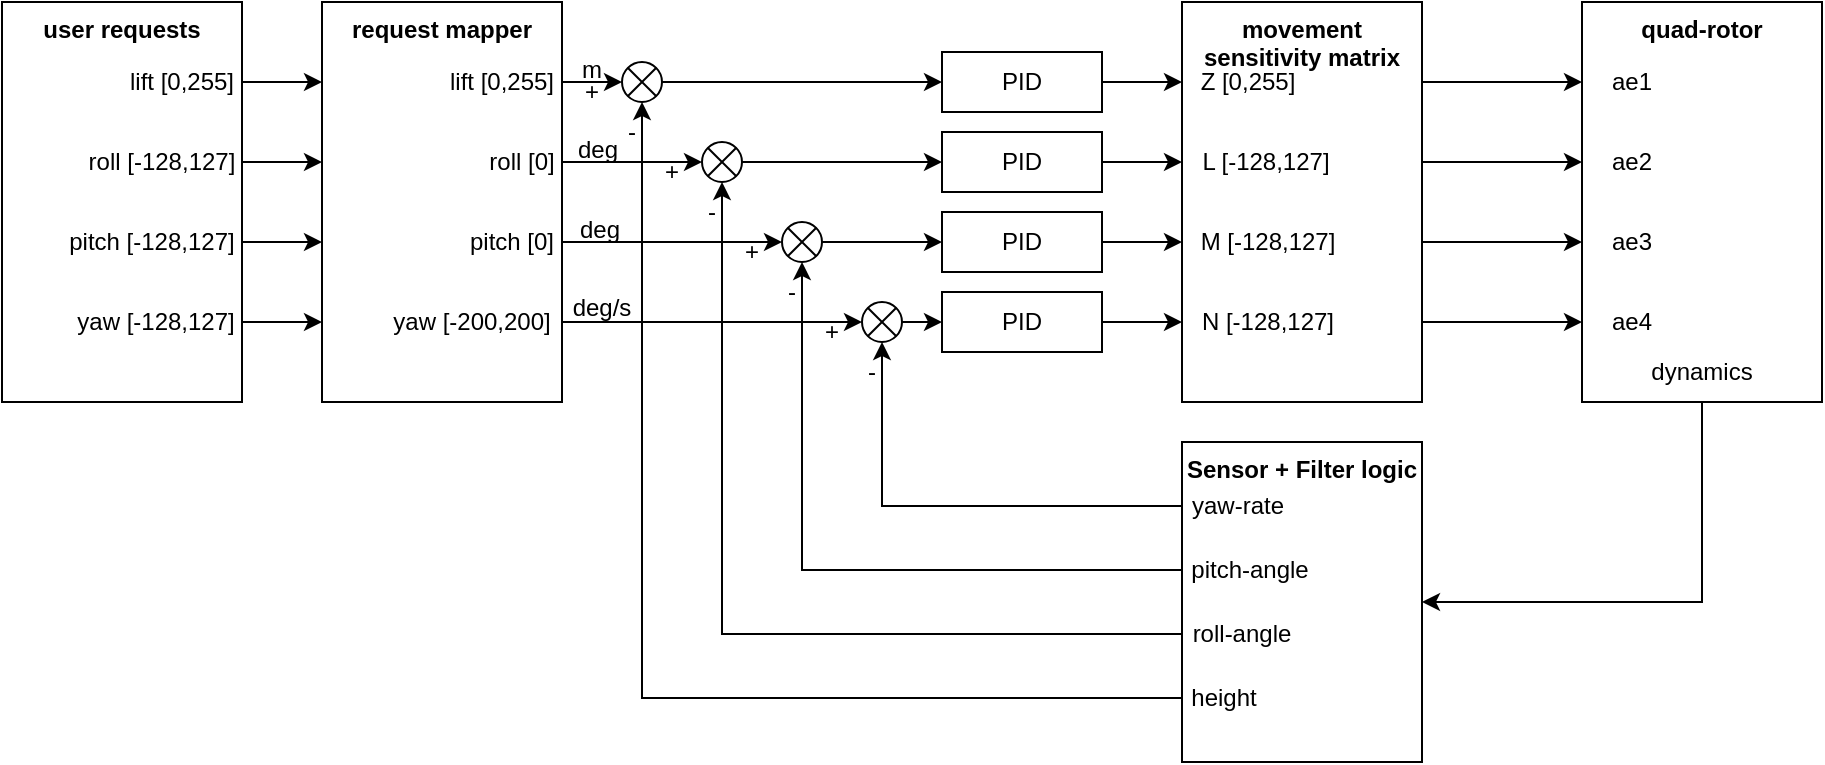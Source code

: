 <mxfile version="24.0.1" type="github">
  <diagram name="Page-1" id="hZ3t9H2E8VO1mtVpyjtV">
    <mxGraphModel dx="2308" dy="568" grid="1" gridSize="10" guides="1" tooltips="1" connect="1" arrows="1" fold="1" page="1" pageScale="1" pageWidth="827" pageHeight="1169" math="0" shadow="0">
      <root>
        <mxCell id="0" />
        <mxCell id="1" parent="0" />
        <mxCell id="fYLcf-kdNEW1kGe0mM0h-1" value="&lt;b&gt;movement sensitivity matrix&lt;/b&gt;" style="rounded=0;whiteSpace=wrap;html=1;verticalAlign=top;points=[[0,0,0,0,0],[0,0.2,0,0,0],[0,0.4,0,0,0],[0,0.6,0,0,0],[0,0.8,0,0,0],[0,1,0,0,0],[0.25,0,0,0,0],[0.25,1,0,0,0],[0.5,0,0,0,0],[0.5,1,0,0,0],[0.75,0,0,0,0],[0.75,1,0,0,0],[1,0,0,0,0],[1,0.2,0,0,0],[1,0.4,0,0,0],[1,0.6,0,0,0],[1,0.8,0,0,0],[1,1,0,0,0]];" parent="1" vertex="1">
          <mxGeometry x="440" y="120" width="120" height="200" as="geometry" />
        </mxCell>
        <mxCell id="fYLcf-kdNEW1kGe0mM0h-2" value="&lt;b&gt;quad-rotor&lt;/b&gt;" style="rounded=0;whiteSpace=wrap;html=1;verticalAlign=top;points=[[0,0,0,0,0],[0,0.2,0,0,0],[0,0.4,0,0,0],[0,0.6,0,0,0],[0,0.8,0,0,0],[0,1,0,0,0],[0.25,0,0,0,0],[0.25,1,0,0,0],[0.5,0,0,0,0],[0.5,1,0,0,0],[0.75,0,0,0,0],[0.75,1,0,0,0],[1,0,0,0,0],[1,0.2,0,0,0],[1,0.4,0,0,0],[1,0.6,0,0,0],[1,0.8,0,0,0],[1,1,0,0,0]];" parent="1" vertex="1">
          <mxGeometry x="640" y="120" width="120" height="200" as="geometry" />
        </mxCell>
        <mxCell id="fYLcf-kdNEW1kGe0mM0h-3" style="edgeStyle=orthogonalEdgeStyle;rounded=0;orthogonalLoop=1;jettySize=auto;html=1;exitX=1;exitY=0.2;exitDx=0;exitDy=0;exitPerimeter=0;entryX=0;entryY=0.2;entryDx=0;entryDy=0;entryPerimeter=0;" parent="1" source="fYLcf-kdNEW1kGe0mM0h-1" target="fYLcf-kdNEW1kGe0mM0h-2" edge="1">
          <mxGeometry relative="1" as="geometry" />
        </mxCell>
        <mxCell id="fYLcf-kdNEW1kGe0mM0h-4" style="edgeStyle=orthogonalEdgeStyle;rounded=0;orthogonalLoop=1;jettySize=auto;html=1;exitX=1;exitY=0.4;exitDx=0;exitDy=0;exitPerimeter=0;entryX=0;entryY=0.4;entryDx=0;entryDy=0;entryPerimeter=0;" parent="1" source="fYLcf-kdNEW1kGe0mM0h-1" target="fYLcf-kdNEW1kGe0mM0h-2" edge="1">
          <mxGeometry relative="1" as="geometry" />
        </mxCell>
        <mxCell id="fYLcf-kdNEW1kGe0mM0h-5" style="edgeStyle=orthogonalEdgeStyle;rounded=0;orthogonalLoop=1;jettySize=auto;html=1;exitX=1;exitY=0.6;exitDx=0;exitDy=0;exitPerimeter=0;entryX=0;entryY=0.6;entryDx=0;entryDy=0;entryPerimeter=0;" parent="1" source="fYLcf-kdNEW1kGe0mM0h-1" target="fYLcf-kdNEW1kGe0mM0h-2" edge="1">
          <mxGeometry relative="1" as="geometry" />
        </mxCell>
        <mxCell id="fYLcf-kdNEW1kGe0mM0h-6" style="edgeStyle=orthogonalEdgeStyle;rounded=0;orthogonalLoop=1;jettySize=auto;html=1;exitX=1;exitY=0.8;exitDx=0;exitDy=0;exitPerimeter=0;entryX=0;entryY=0.8;entryDx=0;entryDy=0;entryPerimeter=0;" parent="1" source="fYLcf-kdNEW1kGe0mM0h-1" target="fYLcf-kdNEW1kGe0mM0h-2" edge="1">
          <mxGeometry relative="1" as="geometry" />
        </mxCell>
        <mxCell id="fYLcf-kdNEW1kGe0mM0h-8" value="ae1" style="text;strokeColor=none;align=center;fillColor=none;html=1;verticalAlign=middle;whiteSpace=wrap;rounded=0;" parent="1" vertex="1">
          <mxGeometry x="650" y="150" width="30" height="20" as="geometry" />
        </mxCell>
        <mxCell id="fYLcf-kdNEW1kGe0mM0h-13" value="ae2" style="text;strokeColor=none;align=center;fillColor=none;html=1;verticalAlign=middle;whiteSpace=wrap;rounded=0;" parent="1" vertex="1">
          <mxGeometry x="650" y="190" width="30" height="20" as="geometry" />
        </mxCell>
        <mxCell id="fYLcf-kdNEW1kGe0mM0h-14" value="ae3" style="text;strokeColor=none;align=center;fillColor=none;html=1;verticalAlign=middle;whiteSpace=wrap;rounded=0;" parent="1" vertex="1">
          <mxGeometry x="650" y="230" width="30" height="20" as="geometry" />
        </mxCell>
        <mxCell id="fYLcf-kdNEW1kGe0mM0h-15" value="ae4" style="text;strokeColor=none;align=center;fillColor=none;html=1;verticalAlign=middle;whiteSpace=wrap;rounded=0;" parent="1" vertex="1">
          <mxGeometry x="650" y="270" width="30" height="20" as="geometry" />
        </mxCell>
        <mxCell id="fYLcf-kdNEW1kGe0mM0h-16" value="Z  [0,255]" style="text;strokeColor=none;align=center;fillColor=none;html=1;verticalAlign=middle;whiteSpace=wrap;rounded=0;" parent="1" vertex="1">
          <mxGeometry x="448" y="150" width="50" height="20" as="geometry" />
        </mxCell>
        <mxCell id="fYLcf-kdNEW1kGe0mM0h-21" value="L [-128,127]" style="text;strokeColor=none;align=center;fillColor=none;html=1;verticalAlign=middle;whiteSpace=wrap;rounded=0;" parent="1" vertex="1">
          <mxGeometry x="447" y="190" width="70" height="20" as="geometry" />
        </mxCell>
        <mxCell id="fYLcf-kdNEW1kGe0mM0h-22" value="M [-128,127]" style="text;strokeColor=none;align=center;fillColor=none;html=1;verticalAlign=middle;whiteSpace=wrap;rounded=0;" parent="1" vertex="1">
          <mxGeometry x="443" y="230" width="80" height="20" as="geometry" />
        </mxCell>
        <mxCell id="fYLcf-kdNEW1kGe0mM0h-23" value="N [-128,127]" style="text;strokeColor=none;align=center;fillColor=none;html=1;verticalAlign=middle;whiteSpace=wrap;rounded=0;" parent="1" vertex="1">
          <mxGeometry x="443" y="270" width="80" height="20" as="geometry" />
        </mxCell>
        <mxCell id="A4wL7fljG0z75UjcC-ws-9" style="edgeStyle=orthogonalEdgeStyle;rounded=0;orthogonalLoop=1;jettySize=auto;html=1;exitX=1;exitY=0.5;exitDx=0;exitDy=0;exitPerimeter=0;entryX=0;entryY=0.5;entryDx=0;entryDy=0;" edge="1" parent="1" source="fYLcf-kdNEW1kGe0mM0h-24" target="A4wL7fljG0z75UjcC-ws-7">
          <mxGeometry relative="1" as="geometry" />
        </mxCell>
        <mxCell id="fYLcf-kdNEW1kGe0mM0h-24" value="" style="verticalLabelPosition=bottom;verticalAlign=top;html=1;shape=mxgraph.flowchart.or;" parent="1" vertex="1">
          <mxGeometry x="280" y="270" width="20" height="20" as="geometry" />
        </mxCell>
        <mxCell id="fYLcf-kdNEW1kGe0mM0h-31" value="dynamics" style="text;strokeColor=none;align=center;fillColor=none;html=1;verticalAlign=middle;whiteSpace=wrap;rounded=0;movable=1;resizable=1;rotatable=1;deletable=1;editable=1;locked=0;connectable=1;" parent="1" vertex="1">
          <mxGeometry x="685" y="295" width="30" height="20" as="geometry" />
        </mxCell>
        <mxCell id="fYLcf-kdNEW1kGe0mM0h-37" value="&lt;b&gt;request mapper&lt;/b&gt;" style="rounded=0;whiteSpace=wrap;html=1;verticalAlign=top;points=[[0,0,0,0,0],[0,0.2,0,0,0],[0,0.4,0,0,0],[0,0.6,0,0,0],[0,0.8,0,0,0],[0,1,0,0,0],[0.25,0,0,0,0],[0.25,1,0,0,0],[0.5,0,0,0,0],[0.5,1,0,0,0],[0.75,0,0,0,0],[0.75,1,0,0,0],[1,0,0,0,0],[1,0.2,0,0,0],[1,0.4,0,0,0],[1,0.6,0,0,0],[1,0.8,0,0,0],[1,1,0,0,0]];" parent="1" vertex="1">
          <mxGeometry x="10" y="120" width="120" height="200" as="geometry" />
        </mxCell>
        <mxCell id="fYLcf-kdNEW1kGe0mM0h-38" value="&lt;b&gt;user requests&lt;/b&gt;" style="rounded=0;whiteSpace=wrap;html=1;verticalAlign=top;points=[[0,0,0,0,0],[0,0.2,0,0,0],[0,0.4,0,0,0],[0,0.6,0,0,0],[0,0.8,0,0,0],[0,1,0,0,0],[0.25,0,0,0,0],[0.25,1,0,0,0],[0.5,0,0,0,0],[0.5,1,0,0,0],[0.75,0,0,0,0],[0.75,1,0,0,0],[1,0,0,0,0],[1,0.2,0,0,0],[1,0.4,0,0,0],[1,0.6,0,0,0],[1,0.8,0,0,0],[1,1,0,0,0]];" parent="1" vertex="1">
          <mxGeometry x="-150" y="120" width="120" height="200" as="geometry" />
        </mxCell>
        <mxCell id="fYLcf-kdNEW1kGe0mM0h-40" style="edgeStyle=orthogonalEdgeStyle;rounded=0;orthogonalLoop=1;jettySize=auto;html=1;exitX=1;exitY=0.8;exitDx=0;exitDy=0;exitPerimeter=0;entryX=0;entryY=0.5;entryDx=0;entryDy=0;entryPerimeter=0;" parent="1" source="fYLcf-kdNEW1kGe0mM0h-37" target="fYLcf-kdNEW1kGe0mM0h-24" edge="1">
          <mxGeometry relative="1" as="geometry" />
        </mxCell>
        <mxCell id="fYLcf-kdNEW1kGe0mM0h-51" style="edgeStyle=orthogonalEdgeStyle;rounded=0;orthogonalLoop=1;jettySize=auto;html=1;exitX=1;exitY=0.2;exitDx=0;exitDy=0;exitPerimeter=0;entryX=0;entryY=0.2;entryDx=0;entryDy=0;entryPerimeter=0;" parent="1" source="fYLcf-kdNEW1kGe0mM0h-38" target="fYLcf-kdNEW1kGe0mM0h-37" edge="1">
          <mxGeometry relative="1" as="geometry" />
        </mxCell>
        <mxCell id="fYLcf-kdNEW1kGe0mM0h-54" style="edgeStyle=orthogonalEdgeStyle;rounded=0;orthogonalLoop=1;jettySize=auto;html=1;exitX=1;exitY=0.4;exitDx=0;exitDy=0;exitPerimeter=0;entryX=0;entryY=0.4;entryDx=0;entryDy=0;entryPerimeter=0;" parent="1" source="fYLcf-kdNEW1kGe0mM0h-38" target="fYLcf-kdNEW1kGe0mM0h-37" edge="1">
          <mxGeometry relative="1" as="geometry" />
        </mxCell>
        <mxCell id="fYLcf-kdNEW1kGe0mM0h-55" style="edgeStyle=orthogonalEdgeStyle;rounded=0;orthogonalLoop=1;jettySize=auto;html=1;exitX=1;exitY=0.6;exitDx=0;exitDy=0;exitPerimeter=0;entryX=0;entryY=0.6;entryDx=0;entryDy=0;entryPerimeter=0;" parent="1" source="fYLcf-kdNEW1kGe0mM0h-38" target="fYLcf-kdNEW1kGe0mM0h-37" edge="1">
          <mxGeometry relative="1" as="geometry" />
        </mxCell>
        <mxCell id="fYLcf-kdNEW1kGe0mM0h-56" style="edgeStyle=orthogonalEdgeStyle;rounded=0;orthogonalLoop=1;jettySize=auto;html=1;exitX=1;exitY=0.8;exitDx=0;exitDy=0;exitPerimeter=0;entryX=0;entryY=0.8;entryDx=0;entryDy=0;entryPerimeter=0;" parent="1" source="fYLcf-kdNEW1kGe0mM0h-38" target="fYLcf-kdNEW1kGe0mM0h-37" edge="1">
          <mxGeometry relative="1" as="geometry" />
        </mxCell>
        <mxCell id="fYLcf-kdNEW1kGe0mM0h-58" value="-" style="text;strokeColor=none;align=center;fillColor=none;html=1;verticalAlign=middle;whiteSpace=wrap;rounded=0;" parent="1" vertex="1">
          <mxGeometry x="280" y="300" width="10" height="10" as="geometry" />
        </mxCell>
        <mxCell id="fYLcf-kdNEW1kGe0mM0h-59" value="+" style="text;strokeColor=none;align=center;fillColor=none;html=1;verticalAlign=middle;whiteSpace=wrap;rounded=0;" parent="1" vertex="1">
          <mxGeometry x="260" y="280" width="10" height="10" as="geometry" />
        </mxCell>
        <mxCell id="A4wL7fljG0z75UjcC-ws-7" value="PID" style="rounded=0;whiteSpace=wrap;html=1;verticalAlign=middle;" vertex="1" parent="1">
          <mxGeometry x="320" y="265" width="80" height="30" as="geometry" />
        </mxCell>
        <mxCell id="A4wL7fljG0z75UjcC-ws-10" style="edgeStyle=orthogonalEdgeStyle;rounded=0;orthogonalLoop=1;jettySize=auto;html=1;exitX=1;exitY=0.5;exitDx=0;exitDy=0;entryX=0;entryY=0.8;entryDx=0;entryDy=0;entryPerimeter=0;" edge="1" parent="1" source="A4wL7fljG0z75UjcC-ws-7" target="fYLcf-kdNEW1kGe0mM0h-1">
          <mxGeometry relative="1" as="geometry" />
        </mxCell>
        <mxCell id="A4wL7fljG0z75UjcC-ws-11" value="PID" style="rounded=0;whiteSpace=wrap;html=1;verticalAlign=middle;" vertex="1" parent="1">
          <mxGeometry x="320" y="225" width="80" height="30" as="geometry" />
        </mxCell>
        <mxCell id="A4wL7fljG0z75UjcC-ws-12" value="PID" style="rounded=0;whiteSpace=wrap;html=1;verticalAlign=middle;" vertex="1" parent="1">
          <mxGeometry x="320" y="185" width="80" height="30" as="geometry" />
        </mxCell>
        <mxCell id="A4wL7fljG0z75UjcC-ws-13" value="PID" style="rounded=0;whiteSpace=wrap;html=1;verticalAlign=middle;" vertex="1" parent="1">
          <mxGeometry x="320" y="145" width="80" height="30" as="geometry" />
        </mxCell>
        <mxCell id="A4wL7fljG0z75UjcC-ws-14" style="edgeStyle=orthogonalEdgeStyle;rounded=0;orthogonalLoop=1;jettySize=auto;html=1;exitX=1;exitY=0.5;exitDx=0;exitDy=0;entryX=0;entryY=0.2;entryDx=0;entryDy=0;entryPerimeter=0;" edge="1" parent="1" source="A4wL7fljG0z75UjcC-ws-13" target="fYLcf-kdNEW1kGe0mM0h-1">
          <mxGeometry relative="1" as="geometry" />
        </mxCell>
        <mxCell id="A4wL7fljG0z75UjcC-ws-15" style="edgeStyle=orthogonalEdgeStyle;rounded=0;orthogonalLoop=1;jettySize=auto;html=1;exitX=1;exitY=0.5;exitDx=0;exitDy=0;entryX=0;entryY=0.4;entryDx=0;entryDy=0;entryPerimeter=0;" edge="1" parent="1" source="A4wL7fljG0z75UjcC-ws-12" target="fYLcf-kdNEW1kGe0mM0h-1">
          <mxGeometry relative="1" as="geometry" />
        </mxCell>
        <mxCell id="A4wL7fljG0z75UjcC-ws-16" style="edgeStyle=orthogonalEdgeStyle;rounded=0;orthogonalLoop=1;jettySize=auto;html=1;exitX=1;exitY=0.5;exitDx=0;exitDy=0;entryX=0;entryY=0.6;entryDx=0;entryDy=0;entryPerimeter=0;" edge="1" parent="1" source="A4wL7fljG0z75UjcC-ws-11" target="fYLcf-kdNEW1kGe0mM0h-1">
          <mxGeometry relative="1" as="geometry" />
        </mxCell>
        <mxCell id="A4wL7fljG0z75UjcC-ws-31" style="edgeStyle=orthogonalEdgeStyle;rounded=0;orthogonalLoop=1;jettySize=auto;html=1;exitX=1;exitY=0.5;exitDx=0;exitDy=0;exitPerimeter=0;entryX=0;entryY=0.5;entryDx=0;entryDy=0;" edge="1" parent="1" source="A4wL7fljG0z75UjcC-ws-17" target="A4wL7fljG0z75UjcC-ws-11">
          <mxGeometry relative="1" as="geometry" />
        </mxCell>
        <mxCell id="A4wL7fljG0z75UjcC-ws-17" value="" style="verticalLabelPosition=bottom;verticalAlign=top;html=1;shape=mxgraph.flowchart.or;" vertex="1" parent="1">
          <mxGeometry x="240" y="230" width="20" height="20" as="geometry" />
        </mxCell>
        <mxCell id="A4wL7fljG0z75UjcC-ws-18" value="-" style="text;strokeColor=none;align=center;fillColor=none;html=1;verticalAlign=middle;whiteSpace=wrap;rounded=0;" vertex="1" parent="1">
          <mxGeometry x="240" y="260" width="10" height="10" as="geometry" />
        </mxCell>
        <mxCell id="A4wL7fljG0z75UjcC-ws-19" value="+" style="text;strokeColor=none;align=center;fillColor=none;html=1;verticalAlign=middle;whiteSpace=wrap;rounded=0;" vertex="1" parent="1">
          <mxGeometry x="220" y="240" width="10" height="10" as="geometry" />
        </mxCell>
        <mxCell id="A4wL7fljG0z75UjcC-ws-30" style="edgeStyle=orthogonalEdgeStyle;rounded=0;orthogonalLoop=1;jettySize=auto;html=1;exitX=1;exitY=0.5;exitDx=0;exitDy=0;exitPerimeter=0;entryX=0;entryY=0.5;entryDx=0;entryDy=0;" edge="1" parent="1" source="A4wL7fljG0z75UjcC-ws-20" target="A4wL7fljG0z75UjcC-ws-12">
          <mxGeometry relative="1" as="geometry" />
        </mxCell>
        <mxCell id="A4wL7fljG0z75UjcC-ws-20" value="" style="verticalLabelPosition=bottom;verticalAlign=top;html=1;shape=mxgraph.flowchart.or;" vertex="1" parent="1">
          <mxGeometry x="200" y="190" width="20" height="20" as="geometry" />
        </mxCell>
        <mxCell id="A4wL7fljG0z75UjcC-ws-21" value="-" style="text;strokeColor=none;align=center;fillColor=none;html=1;verticalAlign=middle;whiteSpace=wrap;rounded=0;" vertex="1" parent="1">
          <mxGeometry x="200" y="220" width="10" height="10" as="geometry" />
        </mxCell>
        <mxCell id="A4wL7fljG0z75UjcC-ws-22" value="+" style="text;strokeColor=none;align=center;fillColor=none;html=1;verticalAlign=middle;whiteSpace=wrap;rounded=0;" vertex="1" parent="1">
          <mxGeometry x="180" y="200" width="10" height="10" as="geometry" />
        </mxCell>
        <mxCell id="A4wL7fljG0z75UjcC-ws-29" style="edgeStyle=orthogonalEdgeStyle;rounded=0;orthogonalLoop=1;jettySize=auto;html=1;exitX=1;exitY=0.5;exitDx=0;exitDy=0;exitPerimeter=0;entryX=0;entryY=0.5;entryDx=0;entryDy=0;" edge="1" parent="1" source="A4wL7fljG0z75UjcC-ws-23" target="A4wL7fljG0z75UjcC-ws-13">
          <mxGeometry relative="1" as="geometry" />
        </mxCell>
        <mxCell id="A4wL7fljG0z75UjcC-ws-23" value="" style="verticalLabelPosition=bottom;verticalAlign=top;html=1;shape=mxgraph.flowchart.or;" vertex="1" parent="1">
          <mxGeometry x="160" y="150" width="20" height="20" as="geometry" />
        </mxCell>
        <mxCell id="A4wL7fljG0z75UjcC-ws-24" value="-" style="text;strokeColor=none;align=center;fillColor=none;html=1;verticalAlign=middle;whiteSpace=wrap;rounded=0;" vertex="1" parent="1">
          <mxGeometry x="160" y="180" width="10" height="10" as="geometry" />
        </mxCell>
        <mxCell id="A4wL7fljG0z75UjcC-ws-25" value="+" style="text;strokeColor=none;align=center;fillColor=none;html=1;verticalAlign=middle;whiteSpace=wrap;rounded=0;" vertex="1" parent="1">
          <mxGeometry x="140" y="160" width="10" height="10" as="geometry" />
        </mxCell>
        <mxCell id="A4wL7fljG0z75UjcC-ws-26" style="edgeStyle=orthogonalEdgeStyle;rounded=0;orthogonalLoop=1;jettySize=auto;html=1;exitX=1;exitY=0.2;exitDx=0;exitDy=0;exitPerimeter=0;entryX=0;entryY=0.5;entryDx=0;entryDy=0;entryPerimeter=0;" edge="1" parent="1" source="fYLcf-kdNEW1kGe0mM0h-37" target="A4wL7fljG0z75UjcC-ws-23">
          <mxGeometry relative="1" as="geometry" />
        </mxCell>
        <mxCell id="A4wL7fljG0z75UjcC-ws-27" style="edgeStyle=orthogonalEdgeStyle;rounded=0;orthogonalLoop=1;jettySize=auto;html=1;exitX=1;exitY=0.4;exitDx=0;exitDy=0;exitPerimeter=0;entryX=0;entryY=0.5;entryDx=0;entryDy=0;entryPerimeter=0;" edge="1" parent="1" source="fYLcf-kdNEW1kGe0mM0h-37" target="A4wL7fljG0z75UjcC-ws-20">
          <mxGeometry relative="1" as="geometry" />
        </mxCell>
        <mxCell id="A4wL7fljG0z75UjcC-ws-28" style="edgeStyle=orthogonalEdgeStyle;rounded=0;orthogonalLoop=1;jettySize=auto;html=1;exitX=1;exitY=0.6;exitDx=0;exitDy=0;exitPerimeter=0;entryX=0;entryY=0.5;entryDx=0;entryDy=0;entryPerimeter=0;" edge="1" parent="1" source="fYLcf-kdNEW1kGe0mM0h-37" target="A4wL7fljG0z75UjcC-ws-17">
          <mxGeometry relative="1" as="geometry" />
        </mxCell>
        <mxCell id="A4wL7fljG0z75UjcC-ws-33" value="&lt;b&gt;Sensor + Filter logic&lt;br&gt;&lt;/b&gt;" style="rounded=0;whiteSpace=wrap;html=1;verticalAlign=top;points=[[0,0,0,0,0],[0,0.2,0,0,0],[0,0.4,0,0,0],[0,0.6,0,0,0],[0,0.8,0,0,0],[0,1,0,0,0],[0.25,0,0,0,0],[0.25,1,0,0,0],[0.5,0,0,0,0],[0.5,1,0,0,0],[0.75,0,0,0,0],[0.75,1,0,0,0],[1,0,0,0,0],[1,0.2,0,0,0],[1,0.5,0,0,0],[1,0.8,0,0,0],[1,1,0,0,0]];" vertex="1" parent="1">
          <mxGeometry x="440" y="340" width="120" height="160" as="geometry" />
        </mxCell>
        <mxCell id="A4wL7fljG0z75UjcC-ws-34" style="edgeStyle=orthogonalEdgeStyle;rounded=0;orthogonalLoop=1;jettySize=auto;html=1;exitX=0.5;exitY=1;exitDx=0;exitDy=0;exitPerimeter=0;entryX=1;entryY=0.5;entryDx=0;entryDy=0;entryPerimeter=0;" edge="1" parent="1" source="fYLcf-kdNEW1kGe0mM0h-2" target="A4wL7fljG0z75UjcC-ws-33">
          <mxGeometry relative="1" as="geometry" />
        </mxCell>
        <mxCell id="A4wL7fljG0z75UjcC-ws-35" style="edgeStyle=orthogonalEdgeStyle;rounded=0;orthogonalLoop=1;jettySize=auto;html=1;exitX=0;exitY=0.2;exitDx=0;exitDy=0;exitPerimeter=0;entryX=0.5;entryY=1;entryDx=0;entryDy=0;entryPerimeter=0;" edge="1" parent="1" source="A4wL7fljG0z75UjcC-ws-33" target="fYLcf-kdNEW1kGe0mM0h-24">
          <mxGeometry relative="1" as="geometry" />
        </mxCell>
        <mxCell id="A4wL7fljG0z75UjcC-ws-36" style="edgeStyle=orthogonalEdgeStyle;rounded=0;orthogonalLoop=1;jettySize=auto;html=1;exitX=0;exitY=0.4;exitDx=0;exitDy=0;exitPerimeter=0;entryX=0.5;entryY=1;entryDx=0;entryDy=0;entryPerimeter=0;" edge="1" parent="1" source="A4wL7fljG0z75UjcC-ws-33" target="A4wL7fljG0z75UjcC-ws-17">
          <mxGeometry relative="1" as="geometry" />
        </mxCell>
        <mxCell id="A4wL7fljG0z75UjcC-ws-37" style="edgeStyle=orthogonalEdgeStyle;rounded=0;orthogonalLoop=1;jettySize=auto;html=1;exitX=0;exitY=0.6;exitDx=0;exitDy=0;exitPerimeter=0;entryX=0.5;entryY=1;entryDx=0;entryDy=0;entryPerimeter=0;" edge="1" parent="1" source="A4wL7fljG0z75UjcC-ws-33" target="A4wL7fljG0z75UjcC-ws-20">
          <mxGeometry relative="1" as="geometry" />
        </mxCell>
        <mxCell id="A4wL7fljG0z75UjcC-ws-38" style="edgeStyle=orthogonalEdgeStyle;rounded=0;orthogonalLoop=1;jettySize=auto;html=1;exitX=0;exitY=0.8;exitDx=0;exitDy=0;exitPerimeter=0;entryX=0.5;entryY=1;entryDx=0;entryDy=0;entryPerimeter=0;" edge="1" parent="1" source="A4wL7fljG0z75UjcC-ws-33" target="A4wL7fljG0z75UjcC-ws-23">
          <mxGeometry relative="1" as="geometry" />
        </mxCell>
        <mxCell id="A4wL7fljG0z75UjcC-ws-39" value="yaw-rate" style="text;strokeColor=none;align=center;fillColor=none;html=1;verticalAlign=middle;whiteSpace=wrap;rounded=0;" vertex="1" parent="1">
          <mxGeometry x="438" y="362" width="60" height="20" as="geometry" />
        </mxCell>
        <mxCell id="A4wL7fljG0z75UjcC-ws-41" value="pitch-angle" style="text;strokeColor=none;align=center;fillColor=none;html=1;verticalAlign=middle;whiteSpace=wrap;rounded=0;" vertex="1" parent="1">
          <mxGeometry x="439" y="394" width="70" height="20" as="geometry" />
        </mxCell>
        <mxCell id="A4wL7fljG0z75UjcC-ws-42" value="roll-angle" style="text;strokeColor=none;align=center;fillColor=none;html=1;verticalAlign=middle;whiteSpace=wrap;rounded=0;" vertex="1" parent="1">
          <mxGeometry x="440" y="426" width="60" height="20" as="geometry" />
        </mxCell>
        <mxCell id="A4wL7fljG0z75UjcC-ws-43" value="height" style="text;strokeColor=none;align=center;fillColor=none;html=1;verticalAlign=middle;whiteSpace=wrap;rounded=0;" vertex="1" parent="1">
          <mxGeometry x="441" y="458" width="40" height="20" as="geometry" />
        </mxCell>
        <mxCell id="A4wL7fljG0z75UjcC-ws-51" value="lift [0,255]" style="text;strokeColor=none;align=center;fillColor=none;html=1;verticalAlign=middle;whiteSpace=wrap;rounded=0;" vertex="1" parent="1">
          <mxGeometry x="-90" y="150" width="60" height="20" as="geometry" />
        </mxCell>
        <mxCell id="A4wL7fljG0z75UjcC-ws-52" value="roll [-128,127]" style="text;strokeColor=none;align=center;fillColor=none;html=1;verticalAlign=middle;whiteSpace=wrap;rounded=0;" vertex="1" parent="1">
          <mxGeometry x="-110" y="190" width="80" height="20" as="geometry" />
        </mxCell>
        <mxCell id="A4wL7fljG0z75UjcC-ws-53" value="pitch [-128,127]" style="text;strokeColor=none;align=center;fillColor=none;html=1;verticalAlign=middle;whiteSpace=wrap;rounded=0;" vertex="1" parent="1">
          <mxGeometry x="-120" y="230" width="90" height="20" as="geometry" />
        </mxCell>
        <mxCell id="A4wL7fljG0z75UjcC-ws-54" value="yaw [-128,127]" style="text;strokeColor=none;align=center;fillColor=none;html=1;verticalAlign=middle;whiteSpace=wrap;rounded=0;" vertex="1" parent="1">
          <mxGeometry x="-118" y="270" width="90" height="20" as="geometry" />
        </mxCell>
        <mxCell id="A4wL7fljG0z75UjcC-ws-55" value="yaw [-200,200]" style="text;strokeColor=none;align=center;fillColor=none;html=1;verticalAlign=middle;whiteSpace=wrap;rounded=0;" vertex="1" parent="1">
          <mxGeometry x="40" y="270" width="90" height="20" as="geometry" />
        </mxCell>
        <mxCell id="A4wL7fljG0z75UjcC-ws-56" value="pitch [0]" style="text;strokeColor=none;align=center;fillColor=none;html=1;verticalAlign=middle;whiteSpace=wrap;rounded=0;" vertex="1" parent="1">
          <mxGeometry x="80" y="230" width="50" height="20" as="geometry" />
        </mxCell>
        <mxCell id="A4wL7fljG0z75UjcC-ws-57" value="roll [0]" style="text;strokeColor=none;align=center;fillColor=none;html=1;verticalAlign=middle;whiteSpace=wrap;rounded=0;" vertex="1" parent="1">
          <mxGeometry x="90" y="190" width="40" height="20" as="geometry" />
        </mxCell>
        <mxCell id="A4wL7fljG0z75UjcC-ws-58" value="lift [0,255]" style="text;strokeColor=none;align=center;fillColor=none;html=1;verticalAlign=middle;whiteSpace=wrap;rounded=0;" vertex="1" parent="1">
          <mxGeometry x="70" y="150" width="60" height="20" as="geometry" />
        </mxCell>
        <mxCell id="A4wL7fljG0z75UjcC-ws-59" value="deg/s" style="text;strokeColor=none;align=center;fillColor=none;html=1;verticalAlign=middle;whiteSpace=wrap;rounded=0;" vertex="1" parent="1">
          <mxGeometry x="130" y="264" width="40" height="18" as="geometry" />
        </mxCell>
        <mxCell id="A4wL7fljG0z75UjcC-ws-60" value="deg" style="text;strokeColor=none;align=center;fillColor=none;html=1;verticalAlign=middle;whiteSpace=wrap;rounded=0;" vertex="1" parent="1">
          <mxGeometry x="139" y="225" width="20" height="18" as="geometry" />
        </mxCell>
        <mxCell id="A4wL7fljG0z75UjcC-ws-61" value="deg" style="text;strokeColor=none;align=center;fillColor=none;html=1;verticalAlign=middle;whiteSpace=wrap;rounded=0;" vertex="1" parent="1">
          <mxGeometry x="138" y="185" width="20" height="18" as="geometry" />
        </mxCell>
        <mxCell id="A4wL7fljG0z75UjcC-ws-62" value="m" style="text;strokeColor=none;align=center;fillColor=none;html=1;verticalAlign=middle;whiteSpace=wrap;rounded=0;" vertex="1" parent="1">
          <mxGeometry x="135" y="145" width="20" height="18" as="geometry" />
        </mxCell>
      </root>
    </mxGraphModel>
  </diagram>
</mxfile>
